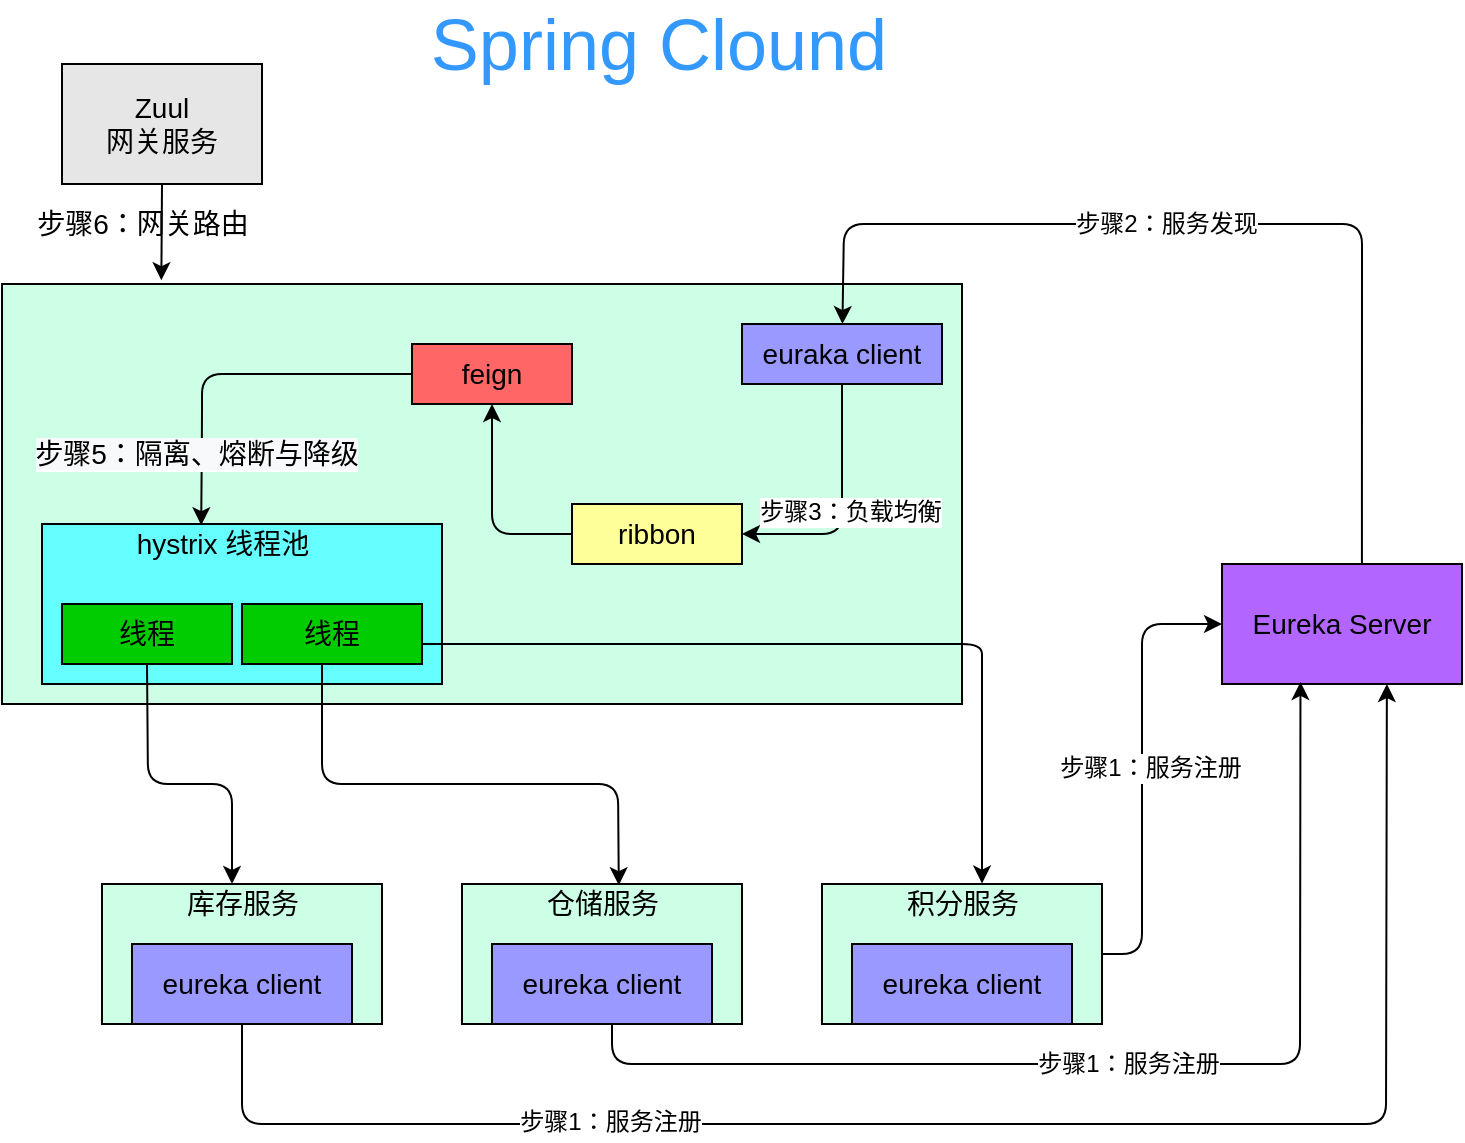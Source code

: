 <mxfile version="13.6.2" type="device"><diagram id="rJdAAkDkX_5PajhVdOcI" name="第 1 页"><mxGraphModel dx="1264" dy="592" grid="1" gridSize="10" guides="1" tooltips="1" connect="1" arrows="1" fold="1" page="1" pageScale="1" pageWidth="827" pageHeight="1169" math="0" shadow="0"><root><mxCell id="0"/><mxCell id="1" parent="0"/><mxCell id="Xnf0Xcb3zCH954o6gLHa-2" value="" style="rounded=0;whiteSpace=wrap;html=1;fillColor=#CCFFE6;" vertex="1" parent="1"><mxGeometry x="120" y="450" width="140" height="70" as="geometry"/></mxCell><mxCell id="Xnf0Xcb3zCH954o6gLHa-3" value="&lt;font style=&quot;font-size: 14px&quot;&gt;eureka client&lt;/font&gt;" style="rounded=0;whiteSpace=wrap;html=1;fillColor=#9999FF;" vertex="1" parent="1"><mxGeometry x="135" y="480" width="110" height="40" as="geometry"/></mxCell><mxCell id="Xnf0Xcb3zCH954o6gLHa-4" value="&lt;span style=&quot;font-size: 14px&quot;&gt;库存服务&lt;/span&gt;" style="text;html=1;resizable=0;autosize=1;align=center;verticalAlign=middle;points=[];fillColor=none;strokeColor=none;rounded=0;" vertex="1" parent="1"><mxGeometry x="155" y="450" width="70" height="20" as="geometry"/></mxCell><mxCell id="Xnf0Xcb3zCH954o6gLHa-5" value="" style="rounded=0;whiteSpace=wrap;html=1;fillColor=#CCFFE6;" vertex="1" parent="1"><mxGeometry x="300" y="450" width="140" height="70" as="geometry"/></mxCell><mxCell id="Xnf0Xcb3zCH954o6gLHa-6" value="&lt;font style=&quot;font-size: 14px&quot;&gt;eureka client&lt;/font&gt;" style="rounded=0;whiteSpace=wrap;html=1;fillColor=#9999FF;" vertex="1" parent="1"><mxGeometry x="315" y="480" width="110" height="40" as="geometry"/></mxCell><mxCell id="Xnf0Xcb3zCH954o6gLHa-7" value="" style="rounded=0;whiteSpace=wrap;html=1;fillColor=#CCFFE6;" vertex="1" parent="1"><mxGeometry x="480" y="450" width="140" height="70" as="geometry"/></mxCell><mxCell id="Xnf0Xcb3zCH954o6gLHa-8" value="&lt;font style=&quot;font-size: 14px&quot;&gt;eureka client&lt;/font&gt;" style="rounded=0;whiteSpace=wrap;html=1;fillColor=#9999FF;" vertex="1" parent="1"><mxGeometry x="495" y="480" width="110" height="40" as="geometry"/></mxCell><mxCell id="Xnf0Xcb3zCH954o6gLHa-9" value="&lt;span style=&quot;font-size: 14px&quot;&gt;仓储服务&lt;/span&gt;" style="text;html=1;resizable=0;autosize=1;align=center;verticalAlign=middle;points=[];fillColor=none;strokeColor=none;rounded=0;" vertex="1" parent="1"><mxGeometry x="335" y="450" width="70" height="20" as="geometry"/></mxCell><mxCell id="Xnf0Xcb3zCH954o6gLHa-10" value="&lt;span style=&quot;font-size: 14px&quot;&gt;积分服务&lt;/span&gt;" style="text;html=1;resizable=0;autosize=1;align=center;verticalAlign=middle;points=[];fillColor=none;strokeColor=none;rounded=0;" vertex="1" parent="1"><mxGeometry x="515" y="450" width="70" height="20" as="geometry"/></mxCell><mxCell id="Xnf0Xcb3zCH954o6gLHa-11" value="&lt;font style=&quot;font-size: 14px&quot;&gt;Eureka Server&lt;/font&gt;" style="rounded=0;whiteSpace=wrap;html=1;fillColor=#B266FF;" vertex="1" parent="1"><mxGeometry x="680" y="290" width="120" height="60" as="geometry"/></mxCell><mxCell id="Xnf0Xcb3zCH954o6gLHa-13" value="" style="endArrow=classic;html=1;entryX=0;entryY=0.5;entryDx=0;entryDy=0;" edge="1" parent="1" target="Xnf0Xcb3zCH954o6gLHa-11"><mxGeometry width="50" height="50" relative="1" as="geometry"><mxPoint x="620" y="485" as="sourcePoint"/><mxPoint x="657" y="320" as="targetPoint"/><Array as="points"><mxPoint x="640" y="485"/><mxPoint x="640" y="320"/></Array></mxGeometry></mxCell><mxCell id="Xnf0Xcb3zCH954o6gLHa-14" value="&lt;font style=&quot;font-size: 12px&quot;&gt;步骤1：服务注册&lt;/font&gt;" style="edgeLabel;html=1;align=center;verticalAlign=middle;resizable=0;points=[];" vertex="1" connectable="0" parent="Xnf0Xcb3zCH954o6gLHa-13"><mxGeometry x="0.01" y="-4" relative="1" as="geometry"><mxPoint as="offset"/></mxGeometry></mxCell><mxCell id="Xnf0Xcb3zCH954o6gLHa-15" value="&lt;font style=&quot;font-size: 12px&quot;&gt;步骤1：服务注册&lt;/font&gt;" style="endArrow=classic;html=1;entryX=0.327;entryY=0.983;entryDx=0;entryDy=0;entryPerimeter=0;" edge="1" parent="1" target="Xnf0Xcb3zCH954o6gLHa-11"><mxGeometry width="50" height="50" relative="1" as="geometry"><mxPoint x="375" y="520" as="sourcePoint"/><mxPoint x="720" y="355" as="targetPoint"/><Array as="points"><mxPoint x="375" y="540"/><mxPoint x="719" y="540"/></Array></mxGeometry></mxCell><mxCell id="Xnf0Xcb3zCH954o6gLHa-16" value="" style="endArrow=classic;html=1;entryX=0.687;entryY=1;entryDx=0;entryDy=0;entryPerimeter=0;" edge="1" parent="1" target="Xnf0Xcb3zCH954o6gLHa-11"><mxGeometry width="50" height="50" relative="1" as="geometry"><mxPoint x="190" y="520" as="sourcePoint"/><mxPoint x="240" y="470" as="targetPoint"/><Array as="points"><mxPoint x="190" y="570"/><mxPoint x="762" y="570"/></Array></mxGeometry></mxCell><mxCell id="Xnf0Xcb3zCH954o6gLHa-17" value="&lt;font style=&quot;font-size: 12px&quot;&gt;步骤1：服务注册&lt;/font&gt;" style="edgeLabel;html=1;align=center;verticalAlign=middle;resizable=0;points=[];" vertex="1" connectable="0" parent="Xnf0Xcb3zCH954o6gLHa-16"><mxGeometry x="-0.445" y="1" relative="1" as="geometry"><mxPoint as="offset"/></mxGeometry></mxCell><mxCell id="Xnf0Xcb3zCH954o6gLHa-18" value="" style="rounded=0;whiteSpace=wrap;html=1;fillColor=#CCFFE6;" vertex="1" parent="1"><mxGeometry x="70" y="150" width="480" height="210" as="geometry"/></mxCell><mxCell id="Xnf0Xcb3zCH954o6gLHa-19" value="&lt;font style=&quot;font-size: 14px&quot;&gt;euraka client&lt;/font&gt;" style="rounded=0;whiteSpace=wrap;html=1;fillColor=#9999FF;" vertex="1" parent="1"><mxGeometry x="440" y="170" width="100" height="30" as="geometry"/></mxCell><mxCell id="Xnf0Xcb3zCH954o6gLHa-20" value="&lt;font style=&quot;font-size: 14px&quot;&gt;ribbon&lt;/font&gt;" style="rounded=0;whiteSpace=wrap;html=1;fillColor=#FFFF99;" vertex="1" parent="1"><mxGeometry x="355" y="260" width="85" height="30" as="geometry"/></mxCell><mxCell id="Xnf0Xcb3zCH954o6gLHa-21" value="" style="endArrow=classic;html=1;exitX=0.583;exitY=0;exitDx=0;exitDy=0;exitPerimeter=0;" edge="1" parent="1" source="Xnf0Xcb3zCH954o6gLHa-11" target="Xnf0Xcb3zCH954o6gLHa-19"><mxGeometry width="50" height="50" relative="1" as="geometry"><mxPoint x="630" y="200" as="sourcePoint"/><mxPoint x="480" y="100" as="targetPoint"/><Array as="points"><mxPoint x="750" y="120"/><mxPoint x="491" y="120"/></Array></mxGeometry></mxCell><mxCell id="Xnf0Xcb3zCH954o6gLHa-22" value="&lt;font style=&quot;font-size: 12px&quot;&gt;步骤2：服务发现&lt;/font&gt;" style="edgeLabel;html=1;align=center;verticalAlign=middle;resizable=0;points=[];" vertex="1" connectable="0" parent="Xnf0Xcb3zCH954o6gLHa-21"><mxGeometry x="0.122" relative="1" as="geometry"><mxPoint as="offset"/></mxGeometry></mxCell><mxCell id="Xnf0Xcb3zCH954o6gLHa-23" value="&lt;font style=&quot;font-size: 14px&quot;&gt;feign&lt;/font&gt;" style="rounded=0;whiteSpace=wrap;html=1;fillColor=#FF6666;" vertex="1" parent="1"><mxGeometry x="275" y="180" width="80" height="30" as="geometry"/></mxCell><mxCell id="Xnf0Xcb3zCH954o6gLHa-25" value="" style="endArrow=classic;html=1;entryX=0.5;entryY=1;entryDx=0;entryDy=0;entryPerimeter=0;exitX=0;exitY=0.5;exitDx=0;exitDy=0;" edge="1" parent="1" source="Xnf0Xcb3zCH954o6gLHa-20" target="Xnf0Xcb3zCH954o6gLHa-23"><mxGeometry width="50" height="50" relative="1" as="geometry"><mxPoint x="380" y="260" as="sourcePoint"/><mxPoint x="430" y="210" as="targetPoint"/><Array as="points"><mxPoint x="315" y="275"/></Array></mxGeometry></mxCell><mxCell id="Xnf0Xcb3zCH954o6gLHa-26" value="" style="endArrow=classic;html=1;" edge="1" parent="1"><mxGeometry width="50" height="50" relative="1" as="geometry"><mxPoint x="490" y="200" as="sourcePoint"/><mxPoint x="440" y="275" as="targetPoint"/><Array as="points"><mxPoint x="490" y="275"/></Array></mxGeometry></mxCell><mxCell id="Xnf0Xcb3zCH954o6gLHa-27" value="&lt;font style=&quot;font-size: 12px&quot;&gt;步骤3：负载均衡&lt;/font&gt;" style="edgeLabel;html=1;align=center;verticalAlign=middle;resizable=0;points=[];" vertex="1" connectable="0" parent="Xnf0Xcb3zCH954o6gLHa-26"><mxGeometry x="0.027" y="4" relative="1" as="geometry"><mxPoint as="offset"/></mxGeometry></mxCell><mxCell id="Xnf0Xcb3zCH954o6gLHa-28" value="" style="rounded=0;whiteSpace=wrap;html=1;fillColor=#66FFFF;" vertex="1" parent="1"><mxGeometry x="90" y="270" width="200" height="80" as="geometry"/></mxCell><mxCell id="Xnf0Xcb3zCH954o6gLHa-29" value="&lt;font style=&quot;font-size: 14px&quot;&gt;线程&lt;/font&gt;" style="rounded=0;whiteSpace=wrap;html=1;fillColor=#00CC00;" vertex="1" parent="1"><mxGeometry x="100" y="310" width="85" height="30" as="geometry"/></mxCell><mxCell id="Xnf0Xcb3zCH954o6gLHa-30" value="&lt;font style=&quot;font-size: 14px&quot;&gt;线程&lt;/font&gt;" style="rounded=0;whiteSpace=wrap;html=1;fillColor=#00CC00;" vertex="1" parent="1"><mxGeometry x="190" y="310" width="90" height="30" as="geometry"/></mxCell><mxCell id="Xnf0Xcb3zCH954o6gLHa-31" value="&lt;font style=&quot;font-size: 14px&quot;&gt;hystrix 线程池&lt;/font&gt;" style="text;html=1;resizable=0;autosize=1;align=center;verticalAlign=middle;points=[];fillColor=none;strokeColor=none;rounded=0;" vertex="1" parent="1"><mxGeometry x="130" y="270" width="100" height="20" as="geometry"/></mxCell><mxCell id="Xnf0Xcb3zCH954o6gLHa-32" value="&lt;font style=&quot;font-size: 14px&quot;&gt;Zuul&lt;br&gt;网关服务&lt;/font&gt;" style="rounded=0;whiteSpace=wrap;html=1;fillColor=#E6E6E6;" vertex="1" parent="1"><mxGeometry x="100" y="40" width="100" height="60" as="geometry"/></mxCell><mxCell id="Xnf0Xcb3zCH954o6gLHa-33" value="" style="endArrow=classic;html=1;entryX=0.166;entryY=-0.009;entryDx=0;entryDy=0;entryPerimeter=0;exitX=0.5;exitY=1;exitDx=0;exitDy=0;" edge="1" parent="1" source="Xnf0Xcb3zCH954o6gLHa-32" target="Xnf0Xcb3zCH954o6gLHa-18"><mxGeometry width="50" height="50" relative="1" as="geometry"><mxPoint x="150" y="110" as="sourcePoint"/><mxPoint x="200" y="60" as="targetPoint"/></mxGeometry></mxCell><mxCell id="Xnf0Xcb3zCH954o6gLHa-34" value="&lt;font style=&quot;font-size: 14px&quot;&gt;步骤6：网关路由&lt;/font&gt;" style="text;html=1;align=center;verticalAlign=middle;resizable=0;points=[];autosize=1;" vertex="1" parent="1"><mxGeometry x="80" y="110" width="120" height="20" as="geometry"/></mxCell><mxCell id="Xnf0Xcb3zCH954o6gLHa-35" value="&lt;span style=&quot;color: rgb(51 , 153 , 255) ; background-color: rgb(255 , 255 , 255)&quot;&gt;&lt;font style=&quot;font-size: 36px&quot;&gt;Spring Clound&lt;/font&gt;&lt;/span&gt;" style="text;html=1;resizable=0;autosize=1;align=center;verticalAlign=middle;points=[];fillColor=none;strokeColor=none;rounded=0;" vertex="1" parent="1"><mxGeometry x="277.5" y="15" width="240" height="30" as="geometry"/></mxCell><mxCell id="Xnf0Xcb3zCH954o6gLHa-37" value="" style="endArrow=classic;html=1;exitX=0;exitY=0.5;exitDx=0;exitDy=0;entryX=0.396;entryY=0.03;entryDx=0;entryDy=0;entryPerimeter=0;" edge="1" parent="1" source="Xnf0Xcb3zCH954o6gLHa-23" target="Xnf0Xcb3zCH954o6gLHa-31"><mxGeometry width="50" height="50" relative="1" as="geometry"><mxPoint x="115" y="230" as="sourcePoint"/><mxPoint x="165" y="180" as="targetPoint"/><Array as="points"><mxPoint x="170" y="195"/><mxPoint x="170" y="220"/></Array></mxGeometry></mxCell><mxCell id="Xnf0Xcb3zCH954o6gLHa-39" value="&lt;span style=&quot;font-size: 14px ; background-color: rgb(248 , 249 , 250)&quot;&gt;步骤5：隔离、熔断与降级&lt;/span&gt;" style="edgeLabel;html=1;align=center;verticalAlign=middle;resizable=0;points=[];fillColor=#FFFFFF;" vertex="1" connectable="0" parent="Xnf0Xcb3zCH954o6gLHa-37"><mxGeometry x="0.602" y="-3" relative="1" as="geometry"><mxPoint as="offset"/></mxGeometry></mxCell><mxCell id="Xnf0Xcb3zCH954o6gLHa-40" value="" style="endArrow=classic;html=1;entryX=0.62;entryY=0.03;entryDx=0;entryDy=0;entryPerimeter=0;" edge="1" parent="1" target="Xnf0Xcb3zCH954o6gLHa-9"><mxGeometry width="50" height="50" relative="1" as="geometry"><mxPoint x="230" y="340" as="sourcePoint"/><mxPoint x="280" y="290" as="targetPoint"/><Array as="points"><mxPoint x="230" y="400"/><mxPoint x="378" y="400"/></Array></mxGeometry></mxCell><mxCell id="Xnf0Xcb3zCH954o6gLHa-41" value="" style="endArrow=classic;html=1;exitX=0.5;exitY=1;exitDx=0;exitDy=0;" edge="1" parent="1" source="Xnf0Xcb3zCH954o6gLHa-29"><mxGeometry width="50" height="50" relative="1" as="geometry"><mxPoint x="135" y="500" as="sourcePoint"/><mxPoint x="185" y="450" as="targetPoint"/><Array as="points"><mxPoint x="143" y="400"/><mxPoint x="185" y="400"/></Array></mxGeometry></mxCell><mxCell id="Xnf0Xcb3zCH954o6gLHa-42" value="" style="endArrow=classic;html=1;entryX=0.643;entryY=-0.01;entryDx=0;entryDy=0;entryPerimeter=0;" edge="1" parent="1" target="Xnf0Xcb3zCH954o6gLHa-10"><mxGeometry width="50" height="50" relative="1" as="geometry"><mxPoint x="280" y="330" as="sourcePoint"/><mxPoint x="330" y="280" as="targetPoint"/><Array as="points"><mxPoint x="560" y="330"/><mxPoint x="560" y="340"/></Array></mxGeometry></mxCell></root></mxGraphModel></diagram></mxfile>